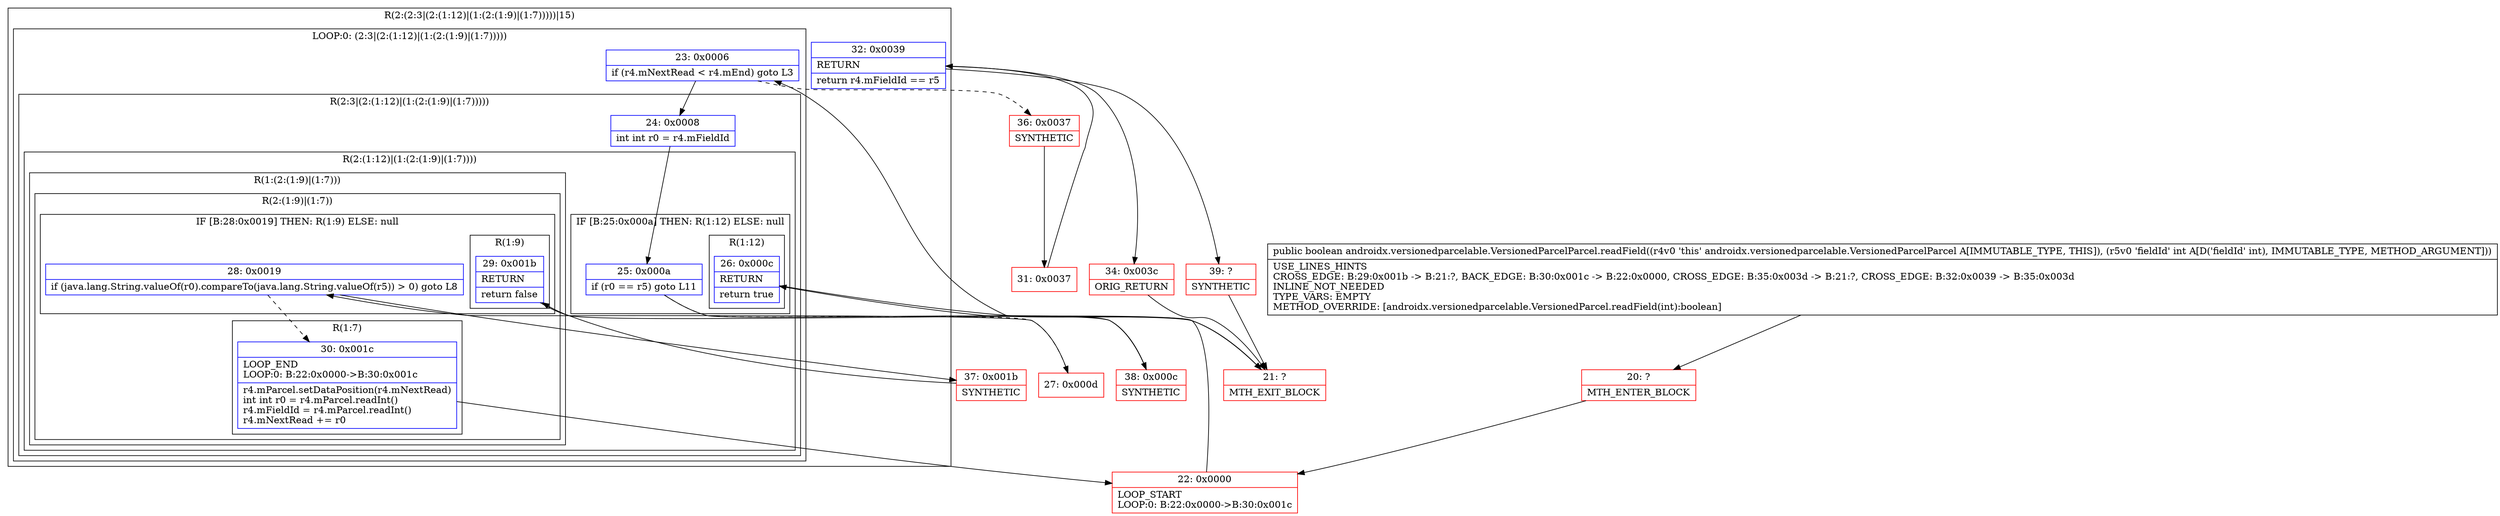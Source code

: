 digraph "CFG forandroidx.versionedparcelable.VersionedParcelParcel.readField(I)Z" {
subgraph cluster_Region_1600200115 {
label = "R(2:(2:3|(2:(1:12)|(1:(2:(1:9)|(1:7)))))|15)";
node [shape=record,color=blue];
subgraph cluster_LoopRegion_1276168244 {
label = "LOOP:0: (2:3|(2:(1:12)|(1:(2:(1:9)|(1:7)))))";
node [shape=record,color=blue];
Node_23 [shape=record,label="{23\:\ 0x0006|if (r4.mNextRead \< r4.mEnd) goto L3\l}"];
subgraph cluster_Region_533806664 {
label = "R(2:3|(2:(1:12)|(1:(2:(1:9)|(1:7)))))";
node [shape=record,color=blue];
Node_24 [shape=record,label="{24\:\ 0x0008|int int r0 = r4.mFieldId\l}"];
subgraph cluster_Region_1043757072 {
label = "R(2:(1:12)|(1:(2:(1:9)|(1:7))))";
node [shape=record,color=blue];
subgraph cluster_IfRegion_115271369 {
label = "IF [B:25:0x000a] THEN: R(1:12) ELSE: null";
node [shape=record,color=blue];
Node_25 [shape=record,label="{25\:\ 0x000a|if (r0 == r5) goto L11\l}"];
subgraph cluster_Region_571890024 {
label = "R(1:12)";
node [shape=record,color=blue];
Node_26 [shape=record,label="{26\:\ 0x000c|RETURN\l|return true\l}"];
}
}
subgraph cluster_Region_1976390684 {
label = "R(1:(2:(1:9)|(1:7)))";
node [shape=record,color=blue];
subgraph cluster_Region_1062626297 {
label = "R(2:(1:9)|(1:7))";
node [shape=record,color=blue];
subgraph cluster_IfRegion_1788202744 {
label = "IF [B:28:0x0019] THEN: R(1:9) ELSE: null";
node [shape=record,color=blue];
Node_28 [shape=record,label="{28\:\ 0x0019|if (java.lang.String.valueOf(r0).compareTo(java.lang.String.valueOf(r5)) \> 0) goto L8\l}"];
subgraph cluster_Region_841841403 {
label = "R(1:9)";
node [shape=record,color=blue];
Node_29 [shape=record,label="{29\:\ 0x001b|RETURN\l|return false\l}"];
}
}
subgraph cluster_Region_35809198 {
label = "R(1:7)";
node [shape=record,color=blue];
Node_30 [shape=record,label="{30\:\ 0x001c|LOOP_END\lLOOP:0: B:22:0x0000\-\>B:30:0x001c\l|r4.mParcel.setDataPosition(r4.mNextRead)\lint int r0 = r4.mParcel.readInt()\lr4.mFieldId = r4.mParcel.readInt()\lr4.mNextRead += r0\l}"];
}
}
}
}
}
}
Node_32 [shape=record,label="{32\:\ 0x0039|RETURN\l|return r4.mFieldId == r5\l}"];
}
Node_20 [shape=record,color=red,label="{20\:\ ?|MTH_ENTER_BLOCK\l}"];
Node_22 [shape=record,color=red,label="{22\:\ 0x0000|LOOP_START\lLOOP:0: B:22:0x0000\-\>B:30:0x001c\l}"];
Node_27 [shape=record,color=red,label="{27\:\ 0x000d}"];
Node_37 [shape=record,color=red,label="{37\:\ 0x001b|SYNTHETIC\l}"];
Node_21 [shape=record,color=red,label="{21\:\ ?|MTH_EXIT_BLOCK\l}"];
Node_38 [shape=record,color=red,label="{38\:\ 0x000c|SYNTHETIC\l}"];
Node_36 [shape=record,color=red,label="{36\:\ 0x0037|SYNTHETIC\l}"];
Node_31 [shape=record,color=red,label="{31\:\ 0x0037}"];
Node_34 [shape=record,color=red,label="{34\:\ 0x003c|ORIG_RETURN\l}"];
Node_39 [shape=record,color=red,label="{39\:\ ?|SYNTHETIC\l}"];
MethodNode[shape=record,label="{public boolean androidx.versionedparcelable.VersionedParcelParcel.readField((r4v0 'this' androidx.versionedparcelable.VersionedParcelParcel A[IMMUTABLE_TYPE, THIS]), (r5v0 'fieldId' int A[D('fieldId' int), IMMUTABLE_TYPE, METHOD_ARGUMENT]))  | USE_LINES_HINTS\lCROSS_EDGE: B:29:0x001b \-\> B:21:?, BACK_EDGE: B:30:0x001c \-\> B:22:0x0000, CROSS_EDGE: B:35:0x003d \-\> B:21:?, CROSS_EDGE: B:32:0x0039 \-\> B:35:0x003d\lINLINE_NOT_NEEDED\lTYPE_VARS: EMPTY\lMETHOD_OVERRIDE: [androidx.versionedparcelable.VersionedParcel.readField(int):boolean]\l}"];
MethodNode -> Node_20;Node_23 -> Node_24;
Node_23 -> Node_36[style=dashed];
Node_24 -> Node_25;
Node_25 -> Node_27[style=dashed];
Node_25 -> Node_38;
Node_26 -> Node_21;
Node_28 -> Node_30[style=dashed];
Node_28 -> Node_37;
Node_29 -> Node_21;
Node_30 -> Node_22;
Node_32 -> Node_34;
Node_32 -> Node_39;
Node_20 -> Node_22;
Node_22 -> Node_23;
Node_27 -> Node_28;
Node_37 -> Node_29;
Node_38 -> Node_26;
Node_36 -> Node_31;
Node_31 -> Node_32;
Node_34 -> Node_21;
Node_39 -> Node_21;
}

